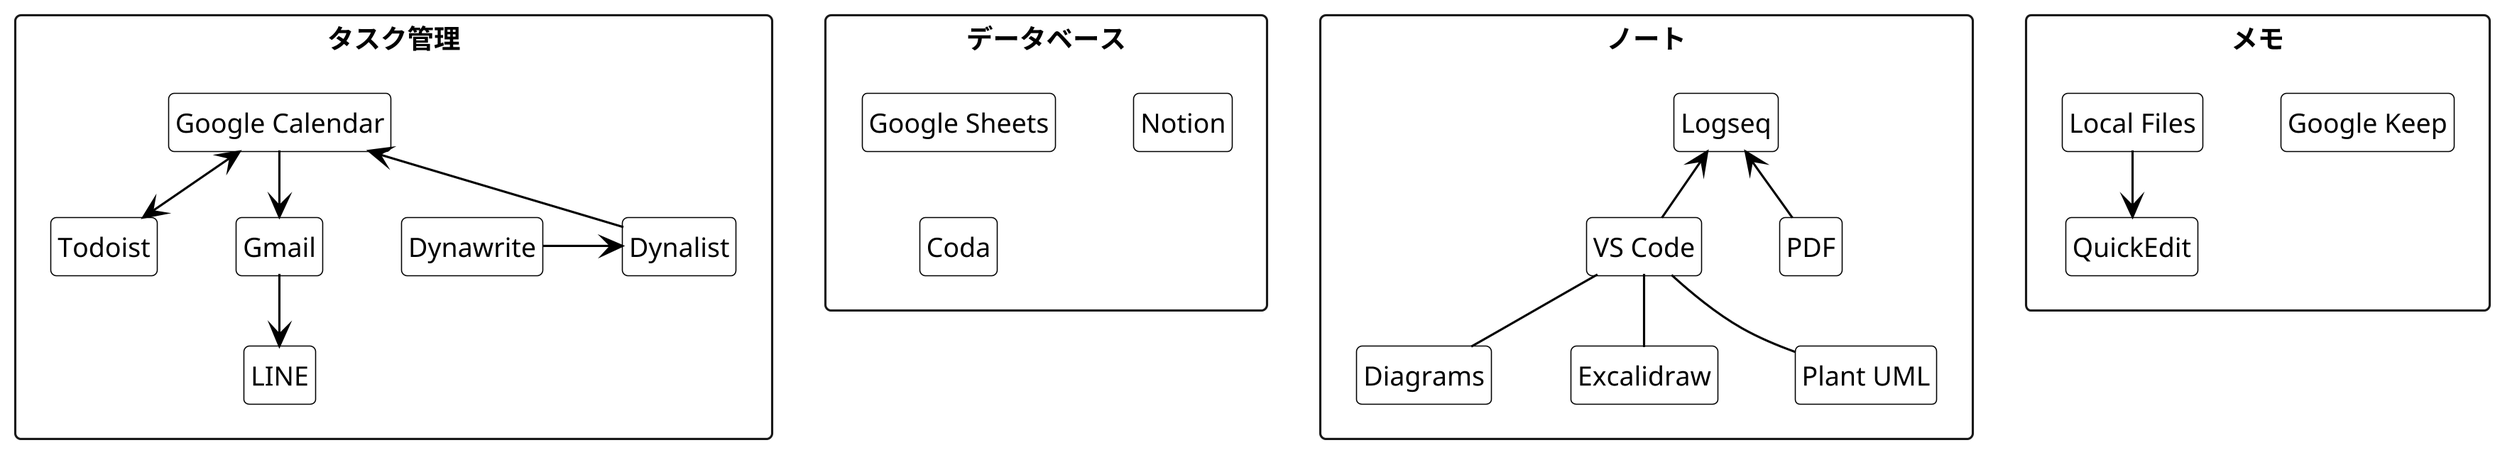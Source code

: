 @startuml

hide circle
hide empty fields
hide empty methods

skinparam class {
    backGroundColor white
    borderColor black
    arrowColor black
}

skinparam {
    shadowing false
    ranksep 30
    dpi 300
    arrowThickness 1
    defaultFontSize 12
    arrowFontSize 8
}



package "ノート" <<rectangle>> {
    Class "Logseq" as logseq
    class "VS Code" as vscode
    class "Diagrams" as diagrams
    class "Excalidraw" as excalidraw
    class "Plant UML" as plantuml
    class "PDF" as pdf
}

package "メモ" <<rectangle>> {
    class "Google Keep" as googlekeep
    class "Local Files" as localfiles
    class "QuickEdit" as quickedit
}

package "データベース" <<rectangle>> {
    class "Google Sheets" as googlesheets
    class "Notion" as notion
    class "Coda" as coda
}

package "タスク管理" <<rectangle>> {
    class "Dynalist" as dynalist
    class "Dynawrite" as dynawrite
    class "Todoist" as todoist
    class "Google Calendar" as googlecalendar
    class "Gmail" as gmail
    class "LINE" as line
}

'ノート
logseq <-- vscode
vscode -- plantuml
vscode -- excalidraw
vscode -- diagrams
logseq <-- pdf

'メモ
localfiles --> quickedit

'データベース

'タスク管理
googlecalendar <-- dynalist
googlecalendar <--> todoist
googlecalendar --> gmail
gmail --> line
dynawrite -> dynalist

@enduml